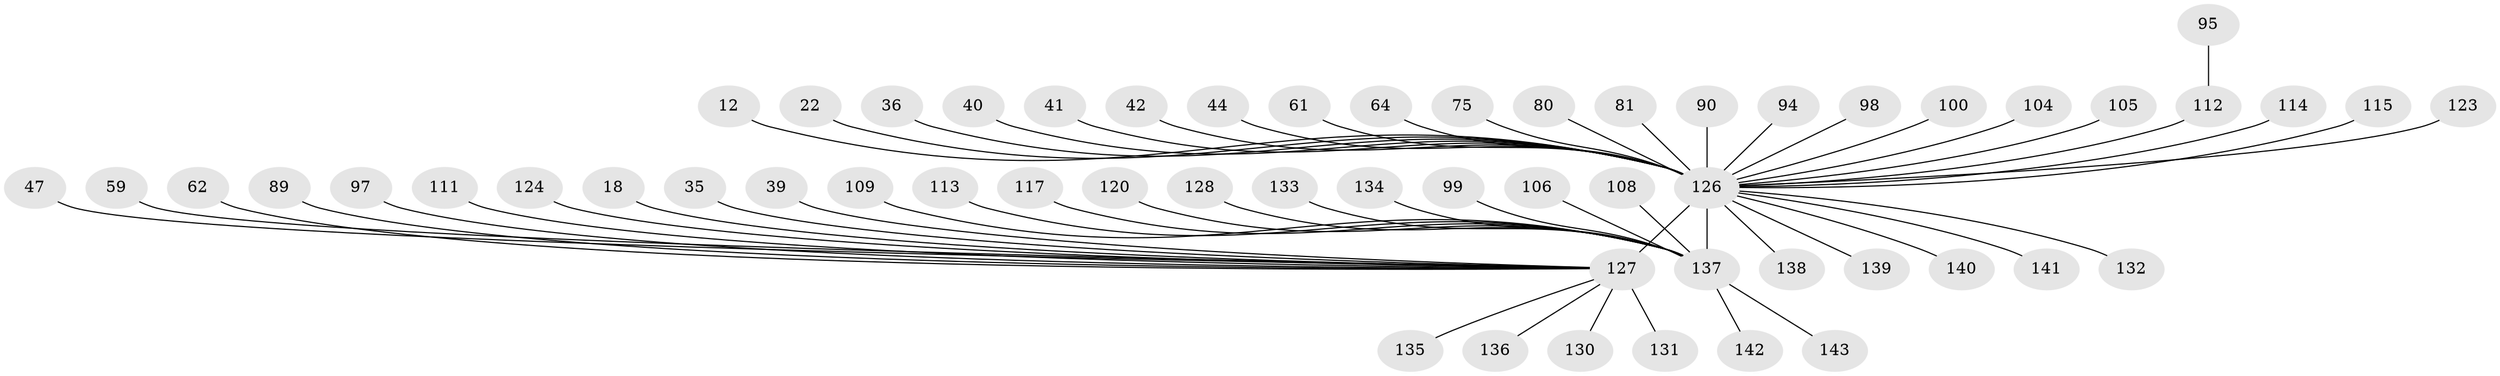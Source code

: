// original degree distribution, {22: 0.006993006993006993, 10: 0.006993006993006993, 13: 0.013986013986013986, 15: 0.006993006993006993, 4: 0.08391608391608392, 17: 0.006993006993006993, 5: 0.03496503496503497, 3: 0.11888111888111888, 1: 0.5034965034965035, 2: 0.1888111888111888, 7: 0.013986013986013986, 6: 0.013986013986013986}
// Generated by graph-tools (version 1.1) at 2025/50/03/04/25 21:50:16]
// undirected, 57 vertices, 56 edges
graph export_dot {
graph [start="1"]
  node [color=gray90,style=filled];
  12;
  18;
  22;
  35 [super="+24"];
  36;
  39;
  40;
  41;
  42;
  44;
  47;
  59;
  61;
  62;
  64;
  75 [super="+19"];
  80;
  81;
  89;
  90;
  94;
  95 [super="+69"];
  97;
  98;
  99;
  100;
  104 [super="+16"];
  105;
  106;
  108;
  109;
  111 [super="+102"];
  112 [super="+48"];
  113;
  114;
  115;
  117;
  120;
  123;
  124;
  126 [super="+56+33+125+116"];
  127 [super="+107+110+52+2+17"];
  128;
  130;
  131;
  132 [super="+14"];
  133 [super="+84"];
  134 [super="+103"];
  135;
  136;
  137 [super="+46+53+63+28+79+122+129+82+68+77+78+91+119+121+34"];
  138;
  139;
  140;
  141;
  142;
  143;
  12 -- 126;
  18 -- 127;
  22 -- 126;
  35 -- 127;
  36 -- 126;
  39 -- 127;
  40 -- 126;
  41 -- 126;
  42 -- 126;
  44 -- 126;
  47 -- 127;
  59 -- 127;
  61 -- 126;
  62 -- 127;
  64 -- 126;
  75 -- 126;
  80 -- 126;
  81 -- 126;
  89 -- 127;
  90 -- 126 [weight=2];
  94 -- 126;
  95 -- 112;
  97 -- 127;
  98 -- 126;
  99 -- 137;
  100 -- 126;
  104 -- 126;
  105 -- 126;
  106 -- 137;
  108 -- 137;
  109 -- 137;
  111 -- 127 [weight=2];
  112 -- 126 [weight=3];
  113 -- 137;
  114 -- 126;
  115 -- 126;
  117 -- 137;
  120 -- 137;
  123 -- 126;
  124 -- 127;
  126 -- 139;
  126 -- 137 [weight=14];
  126 -- 140;
  126 -- 127 [weight=15];
  126 -- 132;
  126 -- 138;
  126 -- 141;
  127 -- 135;
  127 -- 130;
  127 -- 131;
  127 -- 136;
  128 -- 137;
  133 -- 137;
  134 -- 137;
  137 -- 143;
  137 -- 142;
}
